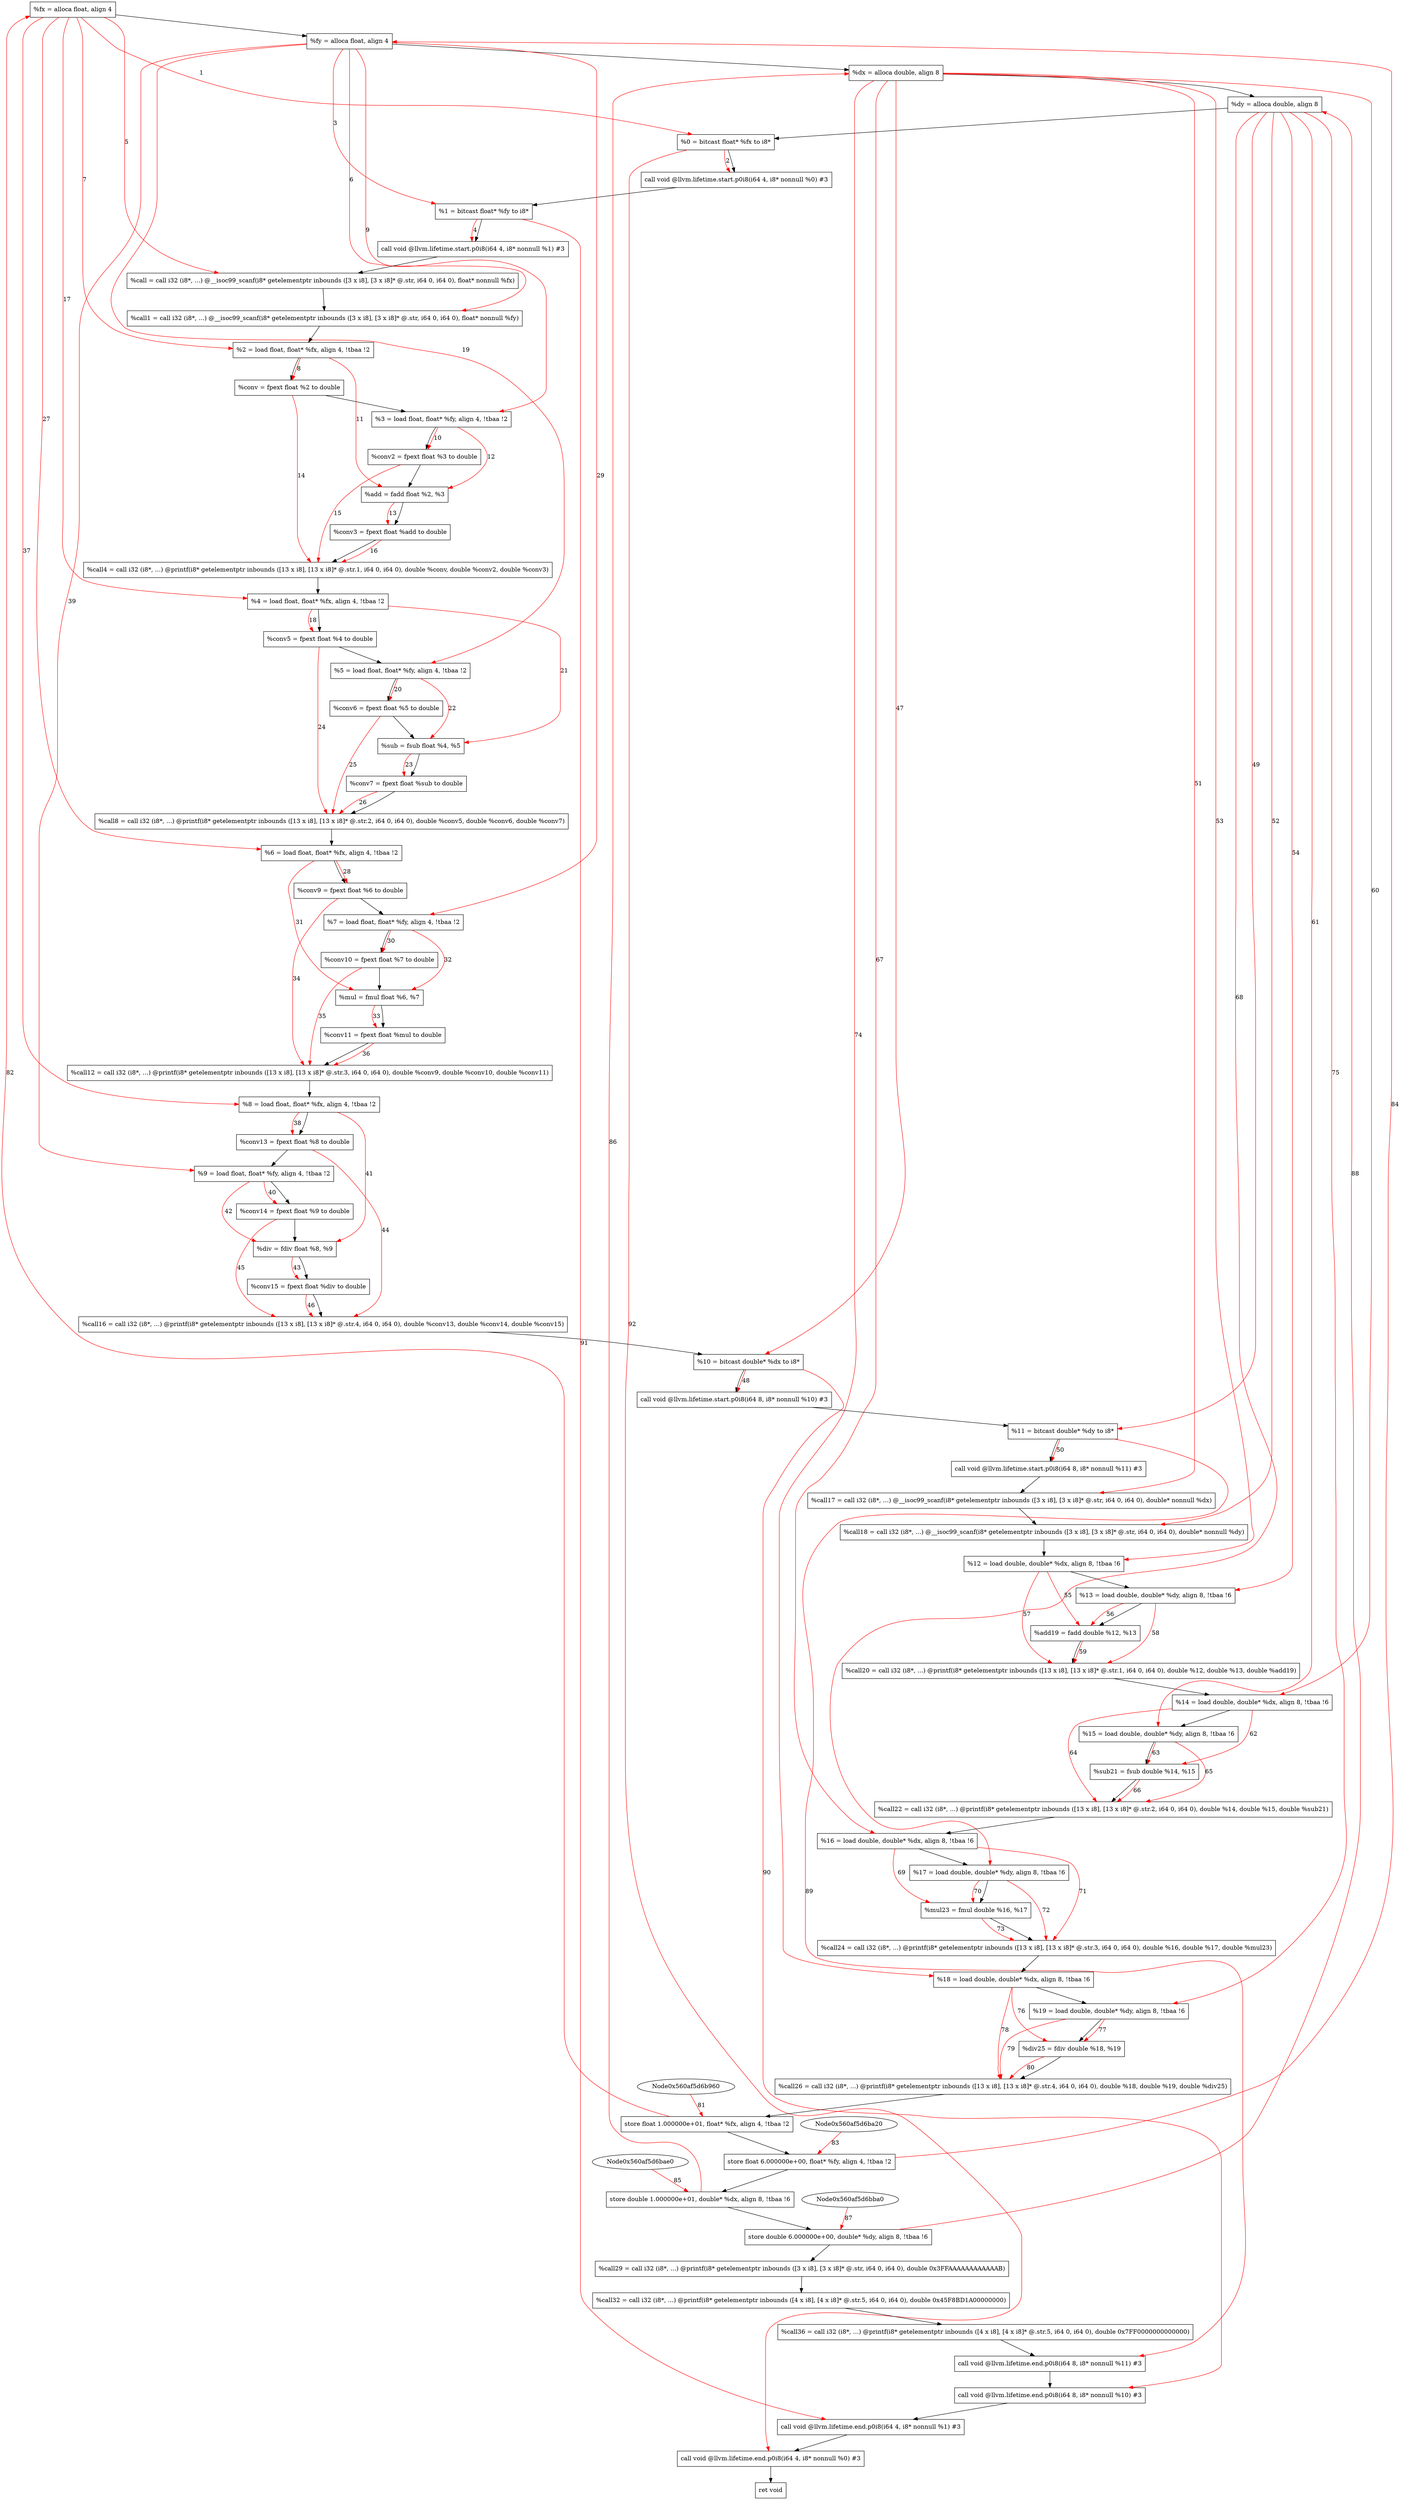digraph "CDFG for'func' function" {
	Node0x560af5d65838[shape=record, label="  %fx = alloca float, align 4"]
	Node0x560af5d65ef8[shape=record, label="  %fy = alloca float, align 4"]
	Node0x560af5d65f78[shape=record, label="  %dx = alloca double, align 8"]
	Node0x560af5d65ff8[shape=record, label="  %dy = alloca double, align 8"]
	Node0x560af5d66078[shape=record, label="  %0 = bitcast float* %fx to i8*"]
	Node0x560af5d664d8[shape=record, label="  call void @llvm.lifetime.start.p0i8(i64 4, i8* nonnull %0) #3"]
	Node0x560af5d665b8[shape=record, label="  %1 = bitcast float* %fy to i8*"]
	Node0x560af5d666b8[shape=record, label="  call void @llvm.lifetime.start.p0i8(i64 4, i8* nonnull %1) #3"]
	Node0x560af5d66ac8[shape=record, label="  %call = call i32 (i8*, ...) @__isoc99_scanf(i8* getelementptr inbounds ([3 x i8], [3 x i8]* @.str, i64 0, i64 0), float* nonnull %fx)"]
	Node0x560af5d66bb8[shape=record, label="  %call1 = call i32 (i8*, ...) @__isoc99_scanf(i8* getelementptr inbounds ([3 x i8], [3 x i8]* @.str, i64 0, i64 0), float* nonnull %fy)"]
	Node0x560af5d66c78[shape=record, label="  %2 = load float, float* %fx, align 4, !tbaa !2"]
	Node0x560af5d67bb8[shape=record, label="  %conv = fpext float %2 to double"]
	Node0x560af5d67c18[shape=record, label="  %3 = load float, float* %fy, align 4, !tbaa !2"]
	Node0x560af5d68288[shape=record, label="  %conv2 = fpext float %3 to double"]
	Node0x560af5d68320[shape=record, label="  %add = fadd float %2, %3"]
	Node0x560af5d68398[shape=record, label="  %conv3 = fpext float %add to double"]
	Node0x560af5d685a8[shape=record, label="  %call4 = call i32 (i8*, ...) @printf(i8* getelementptr inbounds ([13 x i8], [13 x i8]* @.str.1, i64 0, i64 0), double %conv, double %conv2, double %conv3)"]
	Node0x560af5d68688[shape=record, label="  %4 = load float, float* %fx, align 4, !tbaa !2"]
	Node0x560af5d68738[shape=record, label="  %conv5 = fpext float %4 to double"]
	Node0x560af5d68958[shape=record, label="  %5 = load float, float* %fy, align 4, !tbaa !2"]
	Node0x560af5d689b8[shape=record, label="  %conv6 = fpext float %5 to double"]
	Node0x560af5d68a50[shape=record, label="  %sub = fsub float %4, %5"]
	Node0x560af5d68ac8[shape=record, label="  %conv7 = fpext float %sub to double"]
	Node0x560af5d68c48[shape=record, label="  %call8 = call i32 (i8*, ...) @printf(i8* getelementptr inbounds ([13 x i8], [13 x i8]* @.str.2, i64 0, i64 0), double %conv5, double %conv6, double %conv7)"]
	Node0x560af5d68d08[shape=record, label="  %6 = load float, float* %fx, align 4, !tbaa !2"]
	Node0x560af5d68d68[shape=record, label="  %conv9 = fpext float %6 to double"]
	Node0x560af5d68de8[shape=record, label="  %7 = load float, float* %fy, align 4, !tbaa !2"]
	Node0x560af5d68e48[shape=record, label="  %conv10 = fpext float %7 to double"]
	Node0x560af5d68ee0[shape=record, label="  %mul = fmul float %6, %7"]
	Node0x560af5d68f58[shape=record, label="  %conv11 = fpext float %mul to double"]
	Node0x560af5d690d8[shape=record, label="  %call12 = call i32 (i8*, ...) @printf(i8* getelementptr inbounds ([13 x i8], [13 x i8]* @.str.3, i64 0, i64 0), double %conv9, double %conv10, double %conv11)"]
	Node0x560af5d69198[shape=record, label="  %8 = load float, float* %fx, align 4, !tbaa !2"]
	Node0x560af5d691f8[shape=record, label="  %conv13 = fpext float %8 to double"]
	Node0x560af5d69278[shape=record, label="  %9 = load float, float* %fy, align 4, !tbaa !2"]
	Node0x560af5d692d8[shape=record, label="  %conv14 = fpext float %9 to double"]
	Node0x560af5d69370[shape=record, label="  %div = fdiv float %8, %9"]
	Node0x560af5d69708[shape=record, label="  %conv15 = fpext float %div to double"]
	Node0x560af5d69888[shape=record, label="  %call16 = call i32 (i8*, ...) @printf(i8* getelementptr inbounds ([13 x i8], [13 x i8]* @.str.4, i64 0, i64 0), double %conv13, double %conv14, double %conv15)"]
	Node0x560af5d698f8[shape=record, label="  %10 = bitcast double* %dx to i8*"]
	Node0x560af5d69a48[shape=record, label="  call void @llvm.lifetime.start.p0i8(i64 8, i8* nonnull %10) #3"]
	Node0x560af5d69b08[shape=record, label="  %11 = bitcast double* %dy to i8*"]
	Node0x560af5d69bb8[shape=record, label="  call void @llvm.lifetime.start.p0i8(i64 8, i8* nonnull %11) #3"]
	Node0x560af5d69ca8[shape=record, label="  %call17 = call i32 (i8*, ...) @__isoc99_scanf(i8* getelementptr inbounds ([3 x i8], [3 x i8]* @.str, i64 0, i64 0), double* nonnull %dx)"]
	Node0x560af5d69d98[shape=record, label="  %call18 = call i32 (i8*, ...) @__isoc99_scanf(i8* getelementptr inbounds ([3 x i8], [3 x i8]* @.str, i64 0, i64 0), double* nonnull %dy)"]
	Node0x560af5d69e58[shape=record, label="  %12 = load double, double* %dx, align 8, !tbaa !6"]
	Node0x560af5d69f58[shape=record, label="  %13 = load double, double* %dy, align 8, !tbaa !6"]
	Node0x560af5d6a5e0[shape=record, label="  %add19 = fadd double %12, %13"]
	Node0x560af5d6a6d8[shape=record, label="  %call20 = call i32 (i8*, ...) @printf(i8* getelementptr inbounds ([13 x i8], [13 x i8]* @.str.1, i64 0, i64 0), double %12, double %13, double %add19)"]
	Node0x560af5d6a798[shape=record, label="  %14 = load double, double* %dx, align 8, !tbaa !6"]
	Node0x560af5d6a7f8[shape=record, label="  %15 = load double, double* %dy, align 8, !tbaa !6"]
	Node0x560af5d6a870[shape=record, label="  %sub21 = fsub double %14, %15"]
	Node0x560af5d6a968[shape=record, label="  %call22 = call i32 (i8*, ...) @printf(i8* getelementptr inbounds ([13 x i8], [13 x i8]* @.str.2, i64 0, i64 0), double %14, double %15, double %sub21)"]
	Node0x560af5d6aa28[shape=record, label="  %16 = load double, double* %dx, align 8, !tbaa !6"]
	Node0x560af5d6aa88[shape=record, label="  %17 = load double, double* %dy, align 8, !tbaa !6"]
	Node0x560af5d6ab00[shape=record, label="  %mul23 = fmul double %16, %17"]
	Node0x560af5d6abf8[shape=record, label="  %call24 = call i32 (i8*, ...) @printf(i8* getelementptr inbounds ([13 x i8], [13 x i8]* @.str.3, i64 0, i64 0), double %16, double %17, double %mul23)"]
	Node0x560af5d6acb8[shape=record, label="  %18 = load double, double* %dx, align 8, !tbaa !6"]
	Node0x560af5d6ad18[shape=record, label="  %19 = load double, double* %dy, align 8, !tbaa !6"]
	Node0x560af5d6ad90[shape=record, label="  %div25 = fdiv double %18, %19"]
	Node0x560af5d6ae88[shape=record, label="  %call26 = call i32 (i8*, ...) @printf(i8* getelementptr inbounds ([13 x i8], [13 x i8]* @.str.4, i64 0, i64 0), double %18, double %19, double %div25)"]
	Node0x560af5d6b9d0[shape=record, label="  store float 1.000000e+01, float* %fx, align 4, !tbaa !2"]
	Node0x560af5d6ba90[shape=record, label="  store float 6.000000e+00, float* %fy, align 4, !tbaa !2"]
	Node0x560af5d6bb50[shape=record, label="  store double 1.000000e+01, double* %dx, align 8, !tbaa !6"]
	Node0x560af5d6bc10[shape=record, label="  store double 6.000000e+00, double* %dy, align 8, !tbaa !6"]
	Node0x560af5d6bce8[shape=record, label="  %call29 = call i32 (i8*, ...) @printf(i8* getelementptr inbounds ([3 x i8], [3 x i8]* @.str, i64 0, i64 0), double 0x3FFAAAAAAAAAAAAB)"]
	Node0x560af5d6c6c8[shape=record, label="  %call32 = call i32 (i8*, ...) @printf(i8* getelementptr inbounds ([4 x i8], [4 x i8]* @.str.5, i64 0, i64 0), double 0x45F8BD1A00000000)"]
	Node0x560af5d6c818[shape=record, label="  %call36 = call i32 (i8*, ...) @printf(i8* getelementptr inbounds ([4 x i8], [4 x i8]* @.str.5, i64 0, i64 0), double 0x7FF0000000000000)"]
	Node0x560af5d6c9f8[shape=record, label="  call void @llvm.lifetime.end.p0i8(i64 8, i8* nonnull %11) #3"]
	Node0x560af5d6cb58[shape=record, label="  call void @llvm.lifetime.end.p0i8(i64 8, i8* nonnull %10) #3"]
	Node0x560af5d6cc68[shape=record, label="  call void @llvm.lifetime.end.p0i8(i64 4, i8* nonnull %1) #3"]
	Node0x560af5d6cd78[shape=record, label="  call void @llvm.lifetime.end.p0i8(i64 4, i8* nonnull %0) #3"]
	Node0x560af5d6ce20[shape=record, label="  ret void"]
	Node0x560af5d65838 -> Node0x560af5d65ef8
	Node0x560af5d65ef8 -> Node0x560af5d65f78
	Node0x560af5d65f78 -> Node0x560af5d65ff8
	Node0x560af5d65ff8 -> Node0x560af5d66078
	Node0x560af5d66078 -> Node0x560af5d664d8
	Node0x560af5d664d8 -> Node0x560af5d665b8
	Node0x560af5d665b8 -> Node0x560af5d666b8
	Node0x560af5d666b8 -> Node0x560af5d66ac8
	Node0x560af5d66ac8 -> Node0x560af5d66bb8
	Node0x560af5d66bb8 -> Node0x560af5d66c78
	Node0x560af5d66c78 -> Node0x560af5d67bb8
	Node0x560af5d67bb8 -> Node0x560af5d67c18
	Node0x560af5d67c18 -> Node0x560af5d68288
	Node0x560af5d68288 -> Node0x560af5d68320
	Node0x560af5d68320 -> Node0x560af5d68398
	Node0x560af5d68398 -> Node0x560af5d685a8
	Node0x560af5d685a8 -> Node0x560af5d68688
	Node0x560af5d68688 -> Node0x560af5d68738
	Node0x560af5d68738 -> Node0x560af5d68958
	Node0x560af5d68958 -> Node0x560af5d689b8
	Node0x560af5d689b8 -> Node0x560af5d68a50
	Node0x560af5d68a50 -> Node0x560af5d68ac8
	Node0x560af5d68ac8 -> Node0x560af5d68c48
	Node0x560af5d68c48 -> Node0x560af5d68d08
	Node0x560af5d68d08 -> Node0x560af5d68d68
	Node0x560af5d68d68 -> Node0x560af5d68de8
	Node0x560af5d68de8 -> Node0x560af5d68e48
	Node0x560af5d68e48 -> Node0x560af5d68ee0
	Node0x560af5d68ee0 -> Node0x560af5d68f58
	Node0x560af5d68f58 -> Node0x560af5d690d8
	Node0x560af5d690d8 -> Node0x560af5d69198
	Node0x560af5d69198 -> Node0x560af5d691f8
	Node0x560af5d691f8 -> Node0x560af5d69278
	Node0x560af5d69278 -> Node0x560af5d692d8
	Node0x560af5d692d8 -> Node0x560af5d69370
	Node0x560af5d69370 -> Node0x560af5d69708
	Node0x560af5d69708 -> Node0x560af5d69888
	Node0x560af5d69888 -> Node0x560af5d698f8
	Node0x560af5d698f8 -> Node0x560af5d69a48
	Node0x560af5d69a48 -> Node0x560af5d69b08
	Node0x560af5d69b08 -> Node0x560af5d69bb8
	Node0x560af5d69bb8 -> Node0x560af5d69ca8
	Node0x560af5d69ca8 -> Node0x560af5d69d98
	Node0x560af5d69d98 -> Node0x560af5d69e58
	Node0x560af5d69e58 -> Node0x560af5d69f58
	Node0x560af5d69f58 -> Node0x560af5d6a5e0
	Node0x560af5d6a5e0 -> Node0x560af5d6a6d8
	Node0x560af5d6a6d8 -> Node0x560af5d6a798
	Node0x560af5d6a798 -> Node0x560af5d6a7f8
	Node0x560af5d6a7f8 -> Node0x560af5d6a870
	Node0x560af5d6a870 -> Node0x560af5d6a968
	Node0x560af5d6a968 -> Node0x560af5d6aa28
	Node0x560af5d6aa28 -> Node0x560af5d6aa88
	Node0x560af5d6aa88 -> Node0x560af5d6ab00
	Node0x560af5d6ab00 -> Node0x560af5d6abf8
	Node0x560af5d6abf8 -> Node0x560af5d6acb8
	Node0x560af5d6acb8 -> Node0x560af5d6ad18
	Node0x560af5d6ad18 -> Node0x560af5d6ad90
	Node0x560af5d6ad90 -> Node0x560af5d6ae88
	Node0x560af5d6ae88 -> Node0x560af5d6b9d0
	Node0x560af5d6b9d0 -> Node0x560af5d6ba90
	Node0x560af5d6ba90 -> Node0x560af5d6bb50
	Node0x560af5d6bb50 -> Node0x560af5d6bc10
	Node0x560af5d6bc10 -> Node0x560af5d6bce8
	Node0x560af5d6bce8 -> Node0x560af5d6c6c8
	Node0x560af5d6c6c8 -> Node0x560af5d6c818
	Node0x560af5d6c818 -> Node0x560af5d6c9f8
	Node0x560af5d6c9f8 -> Node0x560af5d6cb58
	Node0x560af5d6cb58 -> Node0x560af5d6cc68
	Node0x560af5d6cc68 -> Node0x560af5d6cd78
	Node0x560af5d6cd78 -> Node0x560af5d6ce20
edge [color=red]
	Node0x560af5d65838 -> Node0x560af5d66078[label="1"]
	Node0x560af5d66078 -> Node0x560af5d664d8[label="2"]
	Node0x560af5d65ef8 -> Node0x560af5d665b8[label="3"]
	Node0x560af5d665b8 -> Node0x560af5d666b8[label="4"]
	Node0x560af5d65838 -> Node0x560af5d66ac8[label="5"]
	Node0x560af5d65ef8 -> Node0x560af5d66bb8[label="6"]
	Node0x560af5d65838 -> Node0x560af5d66c78[label="7"]
	Node0x560af5d66c78 -> Node0x560af5d67bb8[label="8"]
	Node0x560af5d65ef8 -> Node0x560af5d67c18[label="9"]
	Node0x560af5d67c18 -> Node0x560af5d68288[label="10"]
	Node0x560af5d66c78 -> Node0x560af5d68320[label="11"]
	Node0x560af5d67c18 -> Node0x560af5d68320[label="12"]
	Node0x560af5d68320 -> Node0x560af5d68398[label="13"]
	Node0x560af5d67bb8 -> Node0x560af5d685a8[label="14"]
	Node0x560af5d68288 -> Node0x560af5d685a8[label="15"]
	Node0x560af5d68398 -> Node0x560af5d685a8[label="16"]
	Node0x560af5d65838 -> Node0x560af5d68688[label="17"]
	Node0x560af5d68688 -> Node0x560af5d68738[label="18"]
	Node0x560af5d65ef8 -> Node0x560af5d68958[label="19"]
	Node0x560af5d68958 -> Node0x560af5d689b8[label="20"]
	Node0x560af5d68688 -> Node0x560af5d68a50[label="21"]
	Node0x560af5d68958 -> Node0x560af5d68a50[label="22"]
	Node0x560af5d68a50 -> Node0x560af5d68ac8[label="23"]
	Node0x560af5d68738 -> Node0x560af5d68c48[label="24"]
	Node0x560af5d689b8 -> Node0x560af5d68c48[label="25"]
	Node0x560af5d68ac8 -> Node0x560af5d68c48[label="26"]
	Node0x560af5d65838 -> Node0x560af5d68d08[label="27"]
	Node0x560af5d68d08 -> Node0x560af5d68d68[label="28"]
	Node0x560af5d65ef8 -> Node0x560af5d68de8[label="29"]
	Node0x560af5d68de8 -> Node0x560af5d68e48[label="30"]
	Node0x560af5d68d08 -> Node0x560af5d68ee0[label="31"]
	Node0x560af5d68de8 -> Node0x560af5d68ee0[label="32"]
	Node0x560af5d68ee0 -> Node0x560af5d68f58[label="33"]
	Node0x560af5d68d68 -> Node0x560af5d690d8[label="34"]
	Node0x560af5d68e48 -> Node0x560af5d690d8[label="35"]
	Node0x560af5d68f58 -> Node0x560af5d690d8[label="36"]
	Node0x560af5d65838 -> Node0x560af5d69198[label="37"]
	Node0x560af5d69198 -> Node0x560af5d691f8[label="38"]
	Node0x560af5d65ef8 -> Node0x560af5d69278[label="39"]
	Node0x560af5d69278 -> Node0x560af5d692d8[label="40"]
	Node0x560af5d69198 -> Node0x560af5d69370[label="41"]
	Node0x560af5d69278 -> Node0x560af5d69370[label="42"]
	Node0x560af5d69370 -> Node0x560af5d69708[label="43"]
	Node0x560af5d691f8 -> Node0x560af5d69888[label="44"]
	Node0x560af5d692d8 -> Node0x560af5d69888[label="45"]
	Node0x560af5d69708 -> Node0x560af5d69888[label="46"]
	Node0x560af5d65f78 -> Node0x560af5d698f8[label="47"]
	Node0x560af5d698f8 -> Node0x560af5d69a48[label="48"]
	Node0x560af5d65ff8 -> Node0x560af5d69b08[label="49"]
	Node0x560af5d69b08 -> Node0x560af5d69bb8[label="50"]
	Node0x560af5d65f78 -> Node0x560af5d69ca8[label="51"]
	Node0x560af5d65ff8 -> Node0x560af5d69d98[label="52"]
	Node0x560af5d65f78 -> Node0x560af5d69e58[label="53"]
	Node0x560af5d65ff8 -> Node0x560af5d69f58[label="54"]
	Node0x560af5d69e58 -> Node0x560af5d6a5e0[label="55"]
	Node0x560af5d69f58 -> Node0x560af5d6a5e0[label="56"]
	Node0x560af5d69e58 -> Node0x560af5d6a6d8[label="57"]
	Node0x560af5d69f58 -> Node0x560af5d6a6d8[label="58"]
	Node0x560af5d6a5e0 -> Node0x560af5d6a6d8[label="59"]
	Node0x560af5d65f78 -> Node0x560af5d6a798[label="60"]
	Node0x560af5d65ff8 -> Node0x560af5d6a7f8[label="61"]
	Node0x560af5d6a798 -> Node0x560af5d6a870[label="62"]
	Node0x560af5d6a7f8 -> Node0x560af5d6a870[label="63"]
	Node0x560af5d6a798 -> Node0x560af5d6a968[label="64"]
	Node0x560af5d6a7f8 -> Node0x560af5d6a968[label="65"]
	Node0x560af5d6a870 -> Node0x560af5d6a968[label="66"]
	Node0x560af5d65f78 -> Node0x560af5d6aa28[label="67"]
	Node0x560af5d65ff8 -> Node0x560af5d6aa88[label="68"]
	Node0x560af5d6aa28 -> Node0x560af5d6ab00[label="69"]
	Node0x560af5d6aa88 -> Node0x560af5d6ab00[label="70"]
	Node0x560af5d6aa28 -> Node0x560af5d6abf8[label="71"]
	Node0x560af5d6aa88 -> Node0x560af5d6abf8[label="72"]
	Node0x560af5d6ab00 -> Node0x560af5d6abf8[label="73"]
	Node0x560af5d65f78 -> Node0x560af5d6acb8[label="74"]
	Node0x560af5d65ff8 -> Node0x560af5d6ad18[label="75"]
	Node0x560af5d6acb8 -> Node0x560af5d6ad90[label="76"]
	Node0x560af5d6ad18 -> Node0x560af5d6ad90[label="77"]
	Node0x560af5d6acb8 -> Node0x560af5d6ae88[label="78"]
	Node0x560af5d6ad18 -> Node0x560af5d6ae88[label="79"]
	Node0x560af5d6ad90 -> Node0x560af5d6ae88[label="80"]
	Node0x560af5d6b960 -> Node0x560af5d6b9d0[label="81"]
	Node0x560af5d6b9d0 -> Node0x560af5d65838[label="82"]
	Node0x560af5d6ba20 -> Node0x560af5d6ba90[label="83"]
	Node0x560af5d6ba90 -> Node0x560af5d65ef8[label="84"]
	Node0x560af5d6bae0 -> Node0x560af5d6bb50[label="85"]
	Node0x560af5d6bb50 -> Node0x560af5d65f78[label="86"]
	Node0x560af5d6bba0 -> Node0x560af5d6bc10[label="87"]
	Node0x560af5d6bc10 -> Node0x560af5d65ff8[label="88"]
	Node0x560af5d69b08 -> Node0x560af5d6c9f8[label="89"]
	Node0x560af5d698f8 -> Node0x560af5d6cb58[label="90"]
	Node0x560af5d665b8 -> Node0x560af5d6cc68[label="91"]
	Node0x560af5d66078 -> Node0x560af5d6cd78[label="92"]
}
